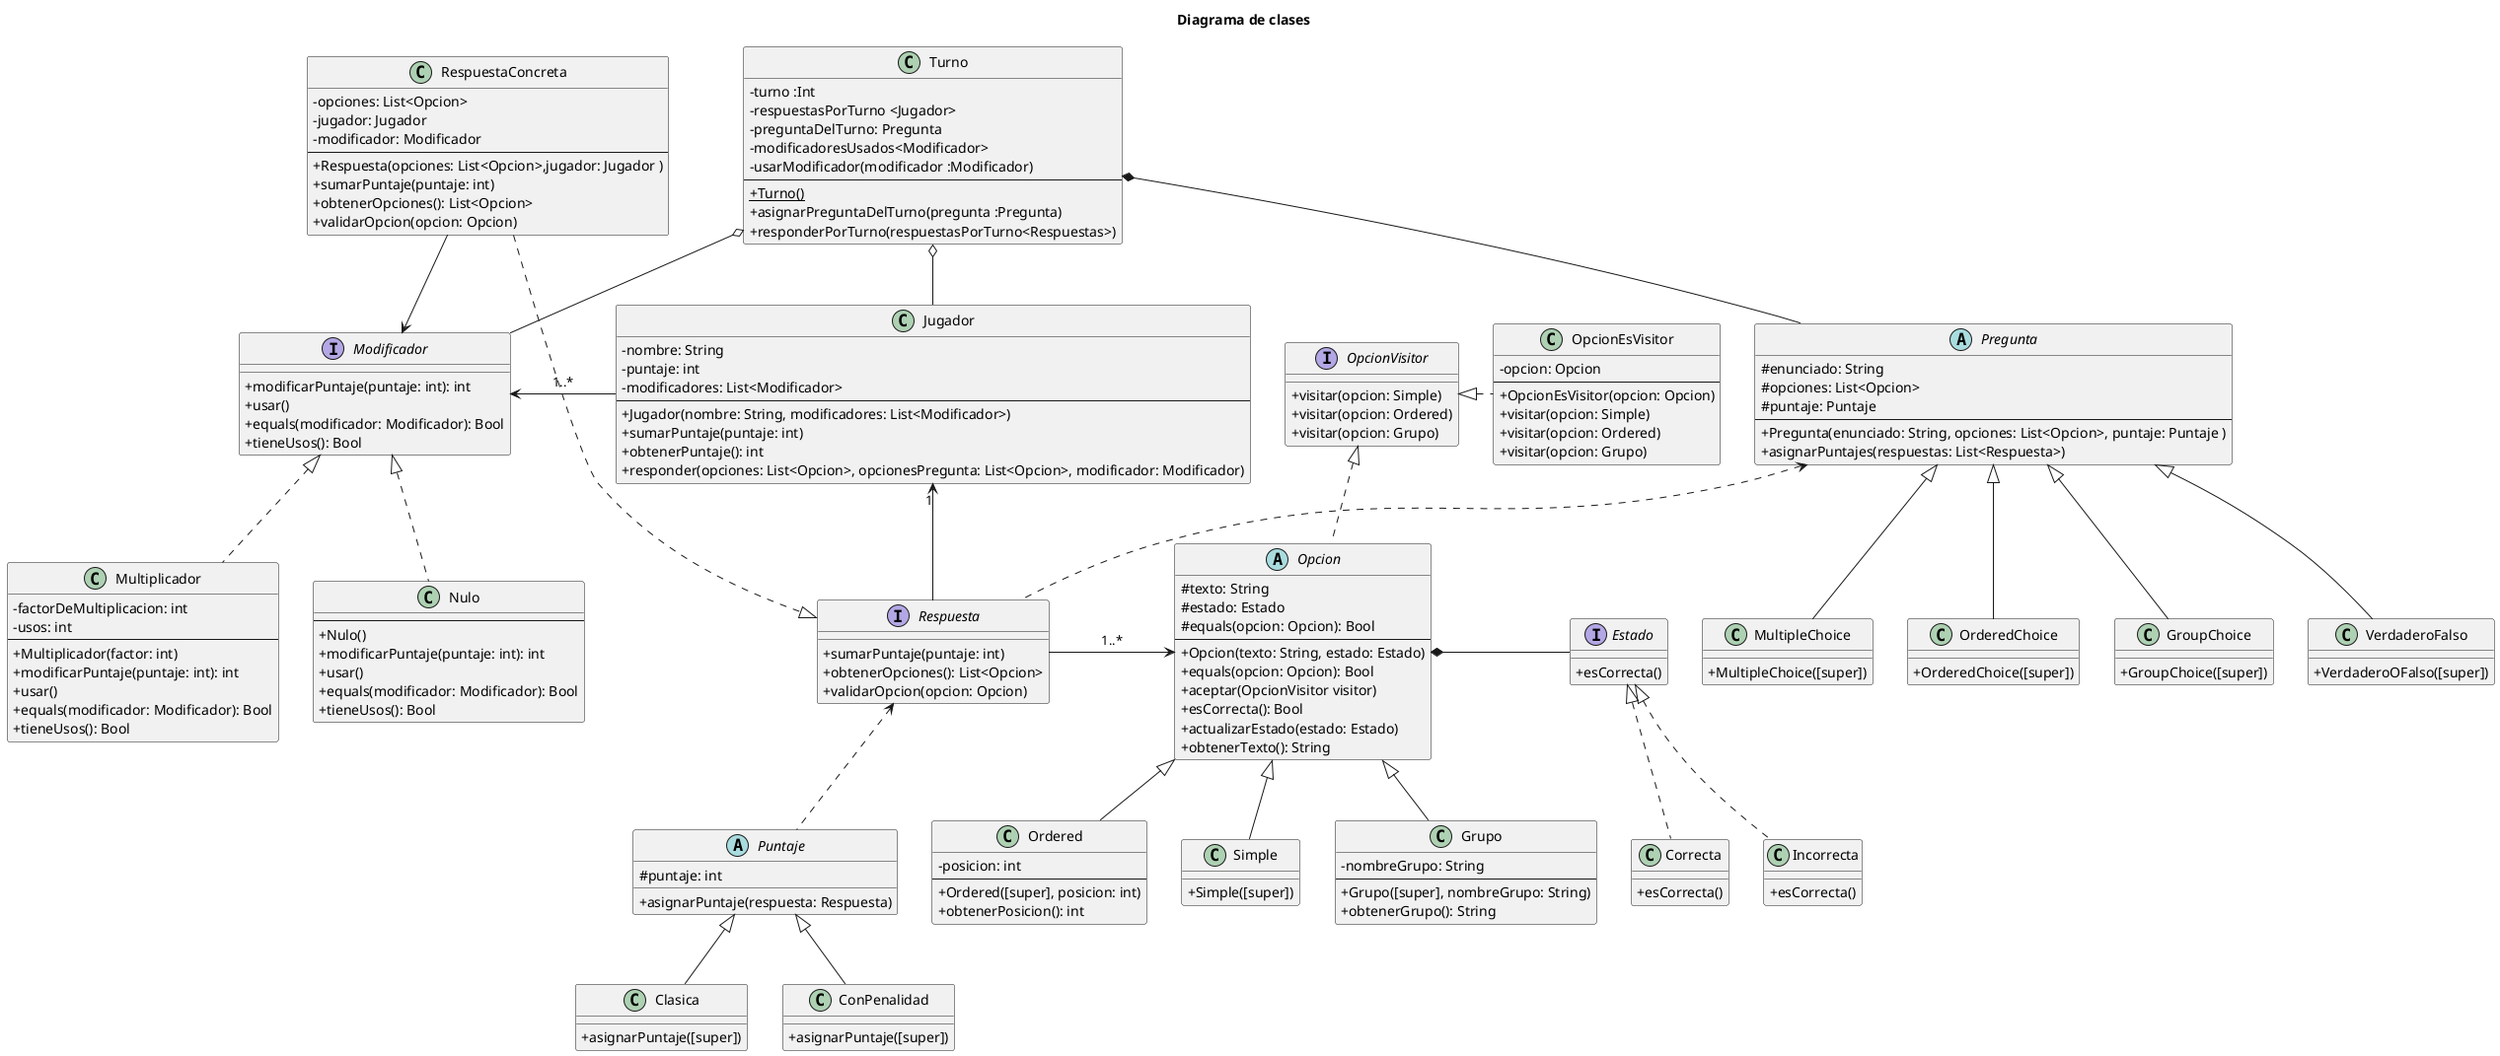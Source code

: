 @startuml diagrama de clases
skinparam classAttributeIconSize 0
title Diagrama de clases

class Jugador{
    - nombre: String
    - puntaje: int
    - modificadores: List<Modificador>
    ---
    + Jugador(nombre: String, modificadores: List<Modificador>)
    + sumarPuntaje(puntaje: int)
    + obtenerPuntaje(): int
    + responder(opciones: List<Opcion>, opcionesPregunta: List<Opcion>, modificador: Modificador)
}

interface Modificador {
    + modificarPuntaje(puntaje: int): int
    + usar()
    + equals(modificador: Modificador): Bool
    + tieneUsos(): Bool
}

class Multiplicador {
    - factorDeMultiplicacion: int
    - usos: int
    ---
    + Multiplicador(factor: int)
    + modificarPuntaje(puntaje: int): int
    + usar()
    + equals(modificador: Modificador): Bool
    + tieneUsos(): Bool
}

class Nulo {
    ---
    + Nulo()
    + modificarPuntaje(puntaje: int): int
    + usar()
    + equals(modificador: Modificador): Bool
    + tieneUsos(): Bool
}

interface Respuesta {
    + sumarPuntaje(puntaje: int)
    + obtenerOpciones(): List<Opcion>
    + validarOpcion(opcion: Opcion)
}

Class RespuestaConcreta {
    - opciones: List<Opcion>
    - jugador: Jugador
    - modificador: Modificador
    ---
    + Respuesta(opciones: List<Opcion>,jugador: Jugador )
    + sumarPuntaje(puntaje: int)
    + obtenerOpciones(): List<Opcion>
    + validarOpcion(opcion: Opcion)
}

 abstract class Puntaje {
     # puntaje: int
     + asignarPuntaje(respuesta: Respuesta)
}

class Clasica extends Puntaje{
     + asignarPuntaje([super])
}

class ConPenalidad extends Puntaje{
     + asignarPuntaje([super])
}

abstract class Pregunta {
    # enunciado: String
    # opciones: List<Opcion>
    # puntaje: Puntaje
    ---
    + Pregunta(enunciado: String, opciones: List<Opcion>, puntaje: Puntaje )
    + asignarPuntajes(respuestas: List<Respuesta>)
}

class VerdaderoFalso extends Pregunta {
    +VerdaderoOFalso([super])
}

class MultipleChoice extends Pregunta {
    +MultipleChoice([super])
}

class OrderedChoice extends Pregunta {
    +OrderedChoice([super])
}

class GroupChoice extends Pregunta {
    +GroupChoice([super])
}

abstract class Opcion {
    #texto: String
    #estado: Estado
    #equals(opcion: Opcion): Bool
    ---
    +Opcion(texto: String, estado: Estado)
    +equals(opcion: Opcion): Bool
    +aceptar(OpcionVisitor visitor)
    +esCorrecta(): Bool
    +actualizarEstado(estado: Estado)
    +obtenerTexto(): String
}

class Ordered extends Opcion {
    -posicion: int
    ---
    +Ordered([super], posicion: int)
    +obtenerPosicion(): int
}

class Simple extends Opcion {
    +Simple([super])
}

class Grupo extends Opcion {
    -nombreGrupo: String
    ---
    +Grupo([super], nombreGrupo: String)
    +obtenerGrupo(): String
}

interface Estado {
    + esCorrecta()
}

class Correcta implements Estado {
    + esCorrecta()
}

class Incorrecta implements Estado {
    + esCorrecta()
}

interface OpcionVisitor {
    + visitar(opcion: Simple)
    + visitar(opcion: Ordered)
    + visitar(opcion: Grupo)
}

class OpcionEsVisitor {
    -opcion: Opcion
    ---
    + OpcionEsVisitor(opcion: Opcion)
    + visitar(opcion: Simple)
    + visitar(opcion: Ordered)
    + visitar(opcion: Grupo)
}

class Turno {
    - turno :Int
    - respuestasPorTurno <Jugador>
    - preguntaDelTurno: Pregunta
    - modificadoresUsados<Modificador>
    - usarModificador(modificador :Modificador)
    ---
    + {static} Turno()
    + asignarPreguntaDelTurno(pregunta :Pregunta)
    + responderPorTurno(respuestasPorTurno<Respuestas>)
}


Turno o-- Jugador
Turno o-- Modificador
Turno *-- Pregunta
Jugador "1" <-d- Respuesta
Respuesta .l.> Pregunta
Puntaje .u.> Respuesta
Opcion *-r- Estado
Respuesta -> Opcion:"1..*"
Opcion .u.|> OpcionVisitor
OpcionEsVisitor .l.|> OpcionVisitor
RespuestaConcreta ..|> Respuesta
Jugador -l> Modificador: "1..*"
Multiplicador .u.|> Modificador
Nulo .u.|> Modificador
RespuestaConcreta --> Modificador


@enduml